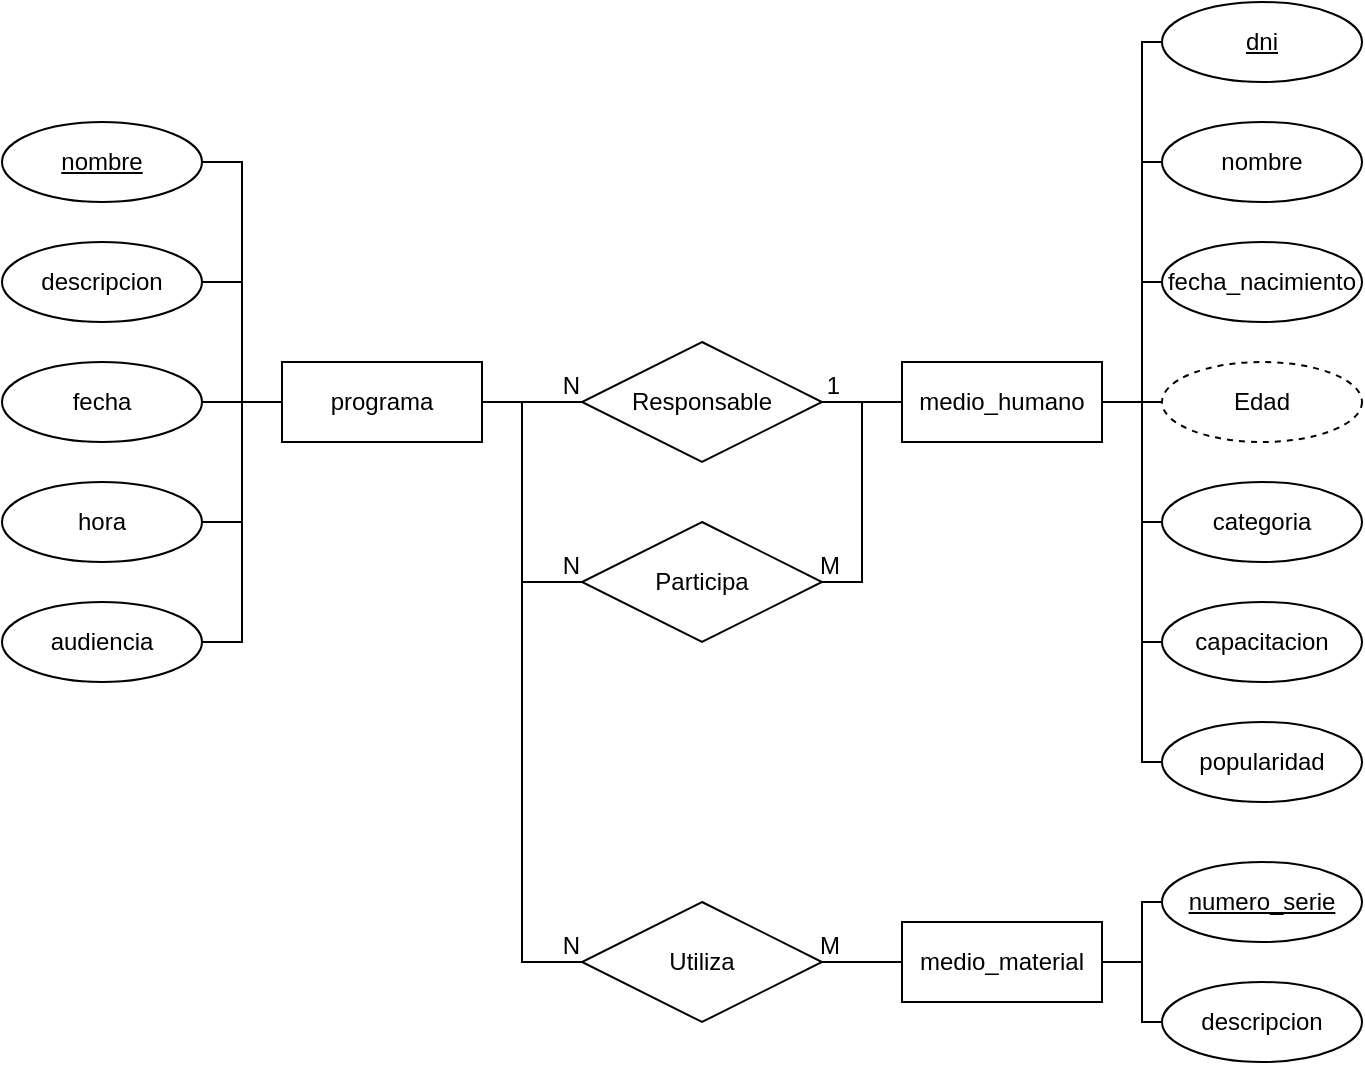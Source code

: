 <mxfile version="24.2.5" type="github">
  <diagram name="Page-1" id="ZOdApA88qMXMQ-L2ocl4">
    <mxGraphModel dx="862" dy="959" grid="1" gridSize="10" guides="1" tooltips="1" connect="1" arrows="1" fold="1" page="1" pageScale="1" pageWidth="850" pageHeight="1100" math="0" shadow="0">
      <root>
        <mxCell id="0" />
        <mxCell id="1" parent="0" />
        <mxCell id="wwjup7XMvWfCGfTIbvuY-1" value="programa" style="whiteSpace=wrap;html=1;align=center;" vertex="1" parent="1">
          <mxGeometry x="190" y="220" width="100" height="40" as="geometry" />
        </mxCell>
        <mxCell id="wwjup7XMvWfCGfTIbvuY-2" value="medio_material" style="whiteSpace=wrap;html=1;align=center;" vertex="1" parent="1">
          <mxGeometry x="500" y="500" width="100" height="40" as="geometry" />
        </mxCell>
        <mxCell id="wwjup7XMvWfCGfTIbvuY-3" value="medio_humano" style="whiteSpace=wrap;html=1;align=center;" vertex="1" parent="1">
          <mxGeometry x="500" y="220" width="100" height="40" as="geometry" />
        </mxCell>
        <mxCell id="wwjup7XMvWfCGfTIbvuY-4" value="nombre" style="ellipse;whiteSpace=wrap;html=1;align=center;fontStyle=4;" vertex="1" parent="1">
          <mxGeometry x="50" y="100" width="100" height="40" as="geometry" />
        </mxCell>
        <mxCell id="wwjup7XMvWfCGfTIbvuY-5" value="fecha" style="ellipse;whiteSpace=wrap;html=1;align=center;" vertex="1" parent="1">
          <mxGeometry x="50" y="220" width="100" height="40" as="geometry" />
        </mxCell>
        <mxCell id="wwjup7XMvWfCGfTIbvuY-6" value="hora" style="ellipse;whiteSpace=wrap;html=1;align=center;" vertex="1" parent="1">
          <mxGeometry x="50" y="280" width="100" height="40" as="geometry" />
        </mxCell>
        <mxCell id="wwjup7XMvWfCGfTIbvuY-7" value="descripcion" style="ellipse;whiteSpace=wrap;html=1;align=center;" vertex="1" parent="1">
          <mxGeometry x="50" y="160" width="100" height="40" as="geometry" />
        </mxCell>
        <mxCell id="wwjup7XMvWfCGfTIbvuY-8" value="audiencia" style="ellipse;whiteSpace=wrap;html=1;align=center;" vertex="1" parent="1">
          <mxGeometry x="50" y="340" width="100" height="40" as="geometry" />
        </mxCell>
        <mxCell id="wwjup7XMvWfCGfTIbvuY-9" value="" style="endArrow=none;html=1;rounded=0;exitX=1;exitY=0.5;exitDx=0;exitDy=0;entryX=0;entryY=0.5;entryDx=0;entryDy=0;" edge="1" parent="1" source="wwjup7XMvWfCGfTIbvuY-4" target="wwjup7XMvWfCGfTIbvuY-1">
          <mxGeometry relative="1" as="geometry">
            <mxPoint x="210" y="320" as="sourcePoint" />
            <mxPoint x="370" y="320" as="targetPoint" />
            <Array as="points">
              <mxPoint x="170" y="120" />
              <mxPoint x="170" y="240" />
            </Array>
          </mxGeometry>
        </mxCell>
        <mxCell id="wwjup7XMvWfCGfTIbvuY-10" value="" style="endArrow=none;html=1;rounded=0;exitX=1;exitY=0.5;exitDx=0;exitDy=0;entryX=0;entryY=0.5;entryDx=0;entryDy=0;" edge="1" parent="1" source="wwjup7XMvWfCGfTIbvuY-5" target="wwjup7XMvWfCGfTIbvuY-1">
          <mxGeometry relative="1" as="geometry">
            <mxPoint x="220" y="330" as="sourcePoint" />
            <mxPoint x="380" y="330" as="targetPoint" />
          </mxGeometry>
        </mxCell>
        <mxCell id="wwjup7XMvWfCGfTIbvuY-11" value="" style="endArrow=none;html=1;rounded=0;exitX=1;exitY=0.5;exitDx=0;exitDy=0;entryX=0;entryY=0.5;entryDx=0;entryDy=0;" edge="1" parent="1" source="wwjup7XMvWfCGfTIbvuY-7" target="wwjup7XMvWfCGfTIbvuY-1">
          <mxGeometry relative="1" as="geometry">
            <mxPoint x="230" y="340" as="sourcePoint" />
            <mxPoint x="390" y="340" as="targetPoint" />
            <Array as="points">
              <mxPoint x="170" y="180" />
              <mxPoint x="170" y="240" />
            </Array>
          </mxGeometry>
        </mxCell>
        <mxCell id="wwjup7XMvWfCGfTIbvuY-12" value="" style="endArrow=none;html=1;rounded=0;exitX=1;exitY=0.5;exitDx=0;exitDy=0;entryX=0;entryY=0.5;entryDx=0;entryDy=0;" edge="1" parent="1" source="wwjup7XMvWfCGfTIbvuY-6" target="wwjup7XMvWfCGfTIbvuY-1">
          <mxGeometry relative="1" as="geometry">
            <mxPoint x="240" y="350" as="sourcePoint" />
            <mxPoint x="400" y="350" as="targetPoint" />
            <Array as="points">
              <mxPoint x="170" y="300" />
              <mxPoint x="170" y="240" />
            </Array>
          </mxGeometry>
        </mxCell>
        <mxCell id="wwjup7XMvWfCGfTIbvuY-13" value="" style="endArrow=none;html=1;rounded=0;exitX=1;exitY=0.5;exitDx=0;exitDy=0;entryX=0;entryY=0.5;entryDx=0;entryDy=0;" edge="1" parent="1" source="wwjup7XMvWfCGfTIbvuY-8" target="wwjup7XMvWfCGfTIbvuY-1">
          <mxGeometry relative="1" as="geometry">
            <mxPoint x="250" y="360" as="sourcePoint" />
            <mxPoint x="410" y="360" as="targetPoint" />
            <Array as="points">
              <mxPoint x="170" y="360" />
              <mxPoint x="170" y="240" />
            </Array>
          </mxGeometry>
        </mxCell>
        <mxCell id="wwjup7XMvWfCGfTIbvuY-14" value="dni" style="ellipse;whiteSpace=wrap;html=1;align=center;fontStyle=4;" vertex="1" parent="1">
          <mxGeometry x="630" y="40" width="100" height="40" as="geometry" />
        </mxCell>
        <mxCell id="wwjup7XMvWfCGfTIbvuY-15" value="nombre" style="ellipse;whiteSpace=wrap;html=1;align=center;" vertex="1" parent="1">
          <mxGeometry x="630" y="100" width="100" height="40" as="geometry" />
        </mxCell>
        <mxCell id="wwjup7XMvWfCGfTIbvuY-16" value="fecha_nacimiento" style="ellipse;whiteSpace=wrap;html=1;align=center;" vertex="1" parent="1">
          <mxGeometry x="630" y="160" width="100" height="40" as="geometry" />
        </mxCell>
        <mxCell id="wwjup7XMvWfCGfTIbvuY-17" value="categoria" style="ellipse;whiteSpace=wrap;html=1;align=center;" vertex="1" parent="1">
          <mxGeometry x="630" y="280" width="100" height="40" as="geometry" />
        </mxCell>
        <mxCell id="wwjup7XMvWfCGfTIbvuY-18" value="capacitacion" style="ellipse;whiteSpace=wrap;html=1;align=center;" vertex="1" parent="1">
          <mxGeometry x="630" y="340" width="100" height="40" as="geometry" />
        </mxCell>
        <mxCell id="wwjup7XMvWfCGfTIbvuY-19" value="popularidad" style="ellipse;whiteSpace=wrap;html=1;align=center;" vertex="1" parent="1">
          <mxGeometry x="630" y="400" width="100" height="40" as="geometry" />
        </mxCell>
        <mxCell id="wwjup7XMvWfCGfTIbvuY-20" value="" style="endArrow=none;html=1;rounded=0;exitX=1;exitY=0.5;exitDx=0;exitDy=0;entryX=0;entryY=0.5;entryDx=0;entryDy=0;" edge="1" parent="1" source="wwjup7XMvWfCGfTIbvuY-3" target="wwjup7XMvWfCGfTIbvuY-14">
          <mxGeometry relative="1" as="geometry">
            <mxPoint x="600" y="300" as="sourcePoint" />
            <mxPoint x="760" y="300" as="targetPoint" />
            <Array as="points">
              <mxPoint x="620" y="240" />
              <mxPoint x="620" y="60" />
            </Array>
          </mxGeometry>
        </mxCell>
        <mxCell id="wwjup7XMvWfCGfTIbvuY-21" value="" style="endArrow=none;html=1;rounded=0;exitX=1;exitY=0.5;exitDx=0;exitDy=0;entryX=0;entryY=0.5;entryDx=0;entryDy=0;" edge="1" parent="1" source="wwjup7XMvWfCGfTIbvuY-3" target="wwjup7XMvWfCGfTIbvuY-15">
          <mxGeometry relative="1" as="geometry">
            <mxPoint x="600" y="250" as="sourcePoint" />
            <mxPoint x="760" y="250" as="targetPoint" />
            <Array as="points">
              <mxPoint x="620" y="240" />
              <mxPoint x="620" y="120" />
            </Array>
          </mxGeometry>
        </mxCell>
        <mxCell id="wwjup7XMvWfCGfTIbvuY-22" value="" style="endArrow=none;html=1;rounded=0;exitX=1;exitY=0.5;exitDx=0;exitDy=0;entryX=0;entryY=0.5;entryDx=0;entryDy=0;" edge="1" parent="1" source="wwjup7XMvWfCGfTIbvuY-3" target="wwjup7XMvWfCGfTIbvuY-16">
          <mxGeometry relative="1" as="geometry">
            <mxPoint x="600" y="250" as="sourcePoint" />
            <mxPoint x="760" y="250" as="targetPoint" />
            <Array as="points">
              <mxPoint x="620" y="240" />
              <mxPoint x="620" y="180" />
            </Array>
          </mxGeometry>
        </mxCell>
        <mxCell id="wwjup7XMvWfCGfTIbvuY-23" value="" style="endArrow=none;html=1;rounded=0;exitX=1;exitY=0.5;exitDx=0;exitDy=0;entryX=0;entryY=0.5;entryDx=0;entryDy=0;" edge="1" parent="1" source="wwjup7XMvWfCGfTIbvuY-3" target="wwjup7XMvWfCGfTIbvuY-17">
          <mxGeometry relative="1" as="geometry">
            <mxPoint x="610" y="260" as="sourcePoint" />
            <mxPoint x="770" y="260" as="targetPoint" />
            <Array as="points">
              <mxPoint x="620" y="240" />
              <mxPoint x="620" y="300" />
            </Array>
          </mxGeometry>
        </mxCell>
        <mxCell id="wwjup7XMvWfCGfTIbvuY-24" value="" style="endArrow=none;html=1;rounded=0;entryX=0;entryY=0.5;entryDx=0;entryDy=0;exitX=1;exitY=0.5;exitDx=0;exitDy=0;" edge="1" parent="1" source="wwjup7XMvWfCGfTIbvuY-3" target="wwjup7XMvWfCGfTIbvuY-18">
          <mxGeometry relative="1" as="geometry">
            <mxPoint x="600" y="210" as="sourcePoint" />
            <mxPoint x="780" y="270" as="targetPoint" />
            <Array as="points">
              <mxPoint x="620" y="240" />
              <mxPoint x="620" y="360" />
            </Array>
          </mxGeometry>
        </mxCell>
        <mxCell id="wwjup7XMvWfCGfTIbvuY-25" value="" style="endArrow=none;html=1;rounded=0;entryX=0;entryY=0.5;entryDx=0;entryDy=0;exitX=1;exitY=0.5;exitDx=0;exitDy=0;" edge="1" parent="1" source="wwjup7XMvWfCGfTIbvuY-3" target="wwjup7XMvWfCGfTIbvuY-19">
          <mxGeometry relative="1" as="geometry">
            <mxPoint x="600" y="210" as="sourcePoint" />
            <mxPoint x="790" y="280" as="targetPoint" />
            <Array as="points">
              <mxPoint x="620" y="240" />
              <mxPoint x="620" y="420" />
            </Array>
          </mxGeometry>
        </mxCell>
        <mxCell id="wwjup7XMvWfCGfTIbvuY-26" value="Edad" style="ellipse;whiteSpace=wrap;html=1;align=center;dashed=1;" vertex="1" parent="1">
          <mxGeometry x="630" y="220" width="100" height="40" as="geometry" />
        </mxCell>
        <mxCell id="wwjup7XMvWfCGfTIbvuY-27" value="" style="endArrow=none;html=1;rounded=0;exitX=1;exitY=0.5;exitDx=0;exitDy=0;entryX=0;entryY=0.5;entryDx=0;entryDy=0;" edge="1" parent="1" source="wwjup7XMvWfCGfTIbvuY-3" target="wwjup7XMvWfCGfTIbvuY-26">
          <mxGeometry relative="1" as="geometry">
            <mxPoint x="520" y="260" as="sourcePoint" />
            <mxPoint x="680" y="260" as="targetPoint" />
            <Array as="points">
              <mxPoint x="620" y="240" />
            </Array>
          </mxGeometry>
        </mxCell>
        <mxCell id="wwjup7XMvWfCGfTIbvuY-28" value="numero_serie" style="ellipse;whiteSpace=wrap;html=1;align=center;fontStyle=4;" vertex="1" parent="1">
          <mxGeometry x="630" y="470" width="100" height="40" as="geometry" />
        </mxCell>
        <mxCell id="wwjup7XMvWfCGfTIbvuY-29" value="descripcion" style="ellipse;whiteSpace=wrap;html=1;align=center;" vertex="1" parent="1">
          <mxGeometry x="630" y="530" width="100" height="40" as="geometry" />
        </mxCell>
        <mxCell id="wwjup7XMvWfCGfTIbvuY-30" value="" style="endArrow=none;html=1;rounded=0;exitX=1;exitY=0.5;exitDx=0;exitDy=0;entryX=0;entryY=0.5;entryDx=0;entryDy=0;" edge="1" parent="1" source="wwjup7XMvWfCGfTIbvuY-2" target="wwjup7XMvWfCGfTIbvuY-28">
          <mxGeometry relative="1" as="geometry">
            <mxPoint x="510" y="340" as="sourcePoint" />
            <mxPoint x="670" y="340" as="targetPoint" />
            <Array as="points">
              <mxPoint x="620" y="520" />
              <mxPoint x="620" y="490" />
            </Array>
          </mxGeometry>
        </mxCell>
        <mxCell id="wwjup7XMvWfCGfTIbvuY-31" value="" style="endArrow=none;html=1;rounded=0;entryX=0;entryY=0.5;entryDx=0;entryDy=0;" edge="1" parent="1" target="wwjup7XMvWfCGfTIbvuY-29">
          <mxGeometry relative="1" as="geometry">
            <mxPoint x="600" y="520" as="sourcePoint" />
            <mxPoint x="670" y="340" as="targetPoint" />
            <Array as="points">
              <mxPoint x="620" y="520" />
              <mxPoint x="620" y="550" />
            </Array>
          </mxGeometry>
        </mxCell>
        <mxCell id="wwjup7XMvWfCGfTIbvuY-32" value="Responsable" style="shape=rhombus;perimeter=rhombusPerimeter;whiteSpace=wrap;html=1;align=center;" vertex="1" parent="1">
          <mxGeometry x="340" y="210" width="120" height="60" as="geometry" />
        </mxCell>
        <mxCell id="wwjup7XMvWfCGfTIbvuY-33" value="" style="endArrow=none;html=1;rounded=0;exitX=0;exitY=0.5;exitDx=0;exitDy=0;entryX=1;entryY=0.5;entryDx=0;entryDy=0;" edge="1" parent="1" source="wwjup7XMvWfCGfTIbvuY-3" target="wwjup7XMvWfCGfTIbvuY-32">
          <mxGeometry relative="1" as="geometry">
            <mxPoint x="390" y="330" as="sourcePoint" />
            <mxPoint x="550" y="330" as="targetPoint" />
          </mxGeometry>
        </mxCell>
        <mxCell id="wwjup7XMvWfCGfTIbvuY-34" value="1" style="resizable=0;html=1;whiteSpace=wrap;align=right;verticalAlign=bottom;" connectable="0" vertex="1" parent="wwjup7XMvWfCGfTIbvuY-33">
          <mxGeometry x="1" relative="1" as="geometry">
            <mxPoint x="10" as="offset" />
          </mxGeometry>
        </mxCell>
        <mxCell id="wwjup7XMvWfCGfTIbvuY-35" value="" style="endArrow=none;html=1;rounded=0;exitX=1;exitY=0.5;exitDx=0;exitDy=0;entryX=0;entryY=0.5;entryDx=0;entryDy=0;" edge="1" parent="1" source="wwjup7XMvWfCGfTIbvuY-1" target="wwjup7XMvWfCGfTIbvuY-32">
          <mxGeometry relative="1" as="geometry">
            <mxPoint x="390" y="330" as="sourcePoint" />
            <mxPoint x="550" y="330" as="targetPoint" />
          </mxGeometry>
        </mxCell>
        <mxCell id="wwjup7XMvWfCGfTIbvuY-36" value="N" style="resizable=0;html=1;whiteSpace=wrap;align=right;verticalAlign=bottom;" connectable="0" vertex="1" parent="wwjup7XMvWfCGfTIbvuY-35">
          <mxGeometry x="1" relative="1" as="geometry" />
        </mxCell>
        <mxCell id="wwjup7XMvWfCGfTIbvuY-37" value="Participa" style="shape=rhombus;perimeter=rhombusPerimeter;whiteSpace=wrap;html=1;align=center;" vertex="1" parent="1">
          <mxGeometry x="340" y="300" width="120" height="60" as="geometry" />
        </mxCell>
        <mxCell id="wwjup7XMvWfCGfTIbvuY-38" value="" style="endArrow=none;html=1;rounded=0;exitX=1;exitY=0.5;exitDx=0;exitDy=0;entryX=0;entryY=0.5;entryDx=0;entryDy=0;" edge="1" parent="1" source="wwjup7XMvWfCGfTIbvuY-1" target="wwjup7XMvWfCGfTIbvuY-37">
          <mxGeometry relative="1" as="geometry">
            <mxPoint x="390" y="330" as="sourcePoint" />
            <mxPoint x="550" y="330" as="targetPoint" />
            <Array as="points">
              <mxPoint x="310" y="240" />
              <mxPoint x="310" y="330" />
            </Array>
          </mxGeometry>
        </mxCell>
        <mxCell id="wwjup7XMvWfCGfTIbvuY-39" value="N" style="resizable=0;html=1;whiteSpace=wrap;align=right;verticalAlign=bottom;" connectable="0" vertex="1" parent="wwjup7XMvWfCGfTIbvuY-38">
          <mxGeometry x="1" relative="1" as="geometry" />
        </mxCell>
        <mxCell id="wwjup7XMvWfCGfTIbvuY-40" value="" style="endArrow=none;html=1;rounded=0;exitX=0;exitY=0.5;exitDx=0;exitDy=0;entryX=1;entryY=0.5;entryDx=0;entryDy=0;" edge="1" parent="1" source="wwjup7XMvWfCGfTIbvuY-3" target="wwjup7XMvWfCGfTIbvuY-37">
          <mxGeometry relative="1" as="geometry">
            <mxPoint x="390" y="330" as="sourcePoint" />
            <mxPoint x="550" y="330" as="targetPoint" />
            <Array as="points">
              <mxPoint x="480" y="240" />
              <mxPoint x="480" y="330" />
            </Array>
          </mxGeometry>
        </mxCell>
        <mxCell id="wwjup7XMvWfCGfTIbvuY-41" value="M" style="resizable=0;html=1;whiteSpace=wrap;align=right;verticalAlign=bottom;" connectable="0" vertex="1" parent="wwjup7XMvWfCGfTIbvuY-40">
          <mxGeometry x="1" relative="1" as="geometry">
            <mxPoint x="10" as="offset" />
          </mxGeometry>
        </mxCell>
        <mxCell id="wwjup7XMvWfCGfTIbvuY-42" value="Utiliza" style="shape=rhombus;perimeter=rhombusPerimeter;whiteSpace=wrap;html=1;align=center;" vertex="1" parent="1">
          <mxGeometry x="340" y="490" width="120" height="60" as="geometry" />
        </mxCell>
        <mxCell id="wwjup7XMvWfCGfTIbvuY-43" value="" style="endArrow=none;html=1;rounded=0;entryX=1;entryY=0.5;entryDx=0;entryDy=0;exitX=0;exitY=0.5;exitDx=0;exitDy=0;" edge="1" parent="1" source="wwjup7XMvWfCGfTIbvuY-2" target="wwjup7XMvWfCGfTIbvuY-42">
          <mxGeometry relative="1" as="geometry">
            <mxPoint x="390" y="330" as="sourcePoint" />
            <mxPoint x="550" y="330" as="targetPoint" />
          </mxGeometry>
        </mxCell>
        <mxCell id="wwjup7XMvWfCGfTIbvuY-44" value="M" style="resizable=0;html=1;whiteSpace=wrap;align=right;verticalAlign=bottom;" connectable="0" vertex="1" parent="wwjup7XMvWfCGfTIbvuY-43">
          <mxGeometry x="1" relative="1" as="geometry">
            <mxPoint x="10" as="offset" />
          </mxGeometry>
        </mxCell>
        <mxCell id="wwjup7XMvWfCGfTIbvuY-45" value="" style="endArrow=none;html=1;rounded=0;exitX=1;exitY=0.5;exitDx=0;exitDy=0;entryX=0;entryY=0.5;entryDx=0;entryDy=0;" edge="1" parent="1" source="wwjup7XMvWfCGfTIbvuY-1" target="wwjup7XMvWfCGfTIbvuY-42">
          <mxGeometry relative="1" as="geometry">
            <mxPoint x="390" y="330" as="sourcePoint" />
            <mxPoint x="550" y="330" as="targetPoint" />
            <Array as="points">
              <mxPoint x="310" y="240" />
              <mxPoint x="310" y="520" />
            </Array>
          </mxGeometry>
        </mxCell>
        <mxCell id="wwjup7XMvWfCGfTIbvuY-46" value="N" style="resizable=0;html=1;whiteSpace=wrap;align=right;verticalAlign=bottom;" connectable="0" vertex="1" parent="wwjup7XMvWfCGfTIbvuY-45">
          <mxGeometry x="1" relative="1" as="geometry" />
        </mxCell>
      </root>
    </mxGraphModel>
  </diagram>
</mxfile>
